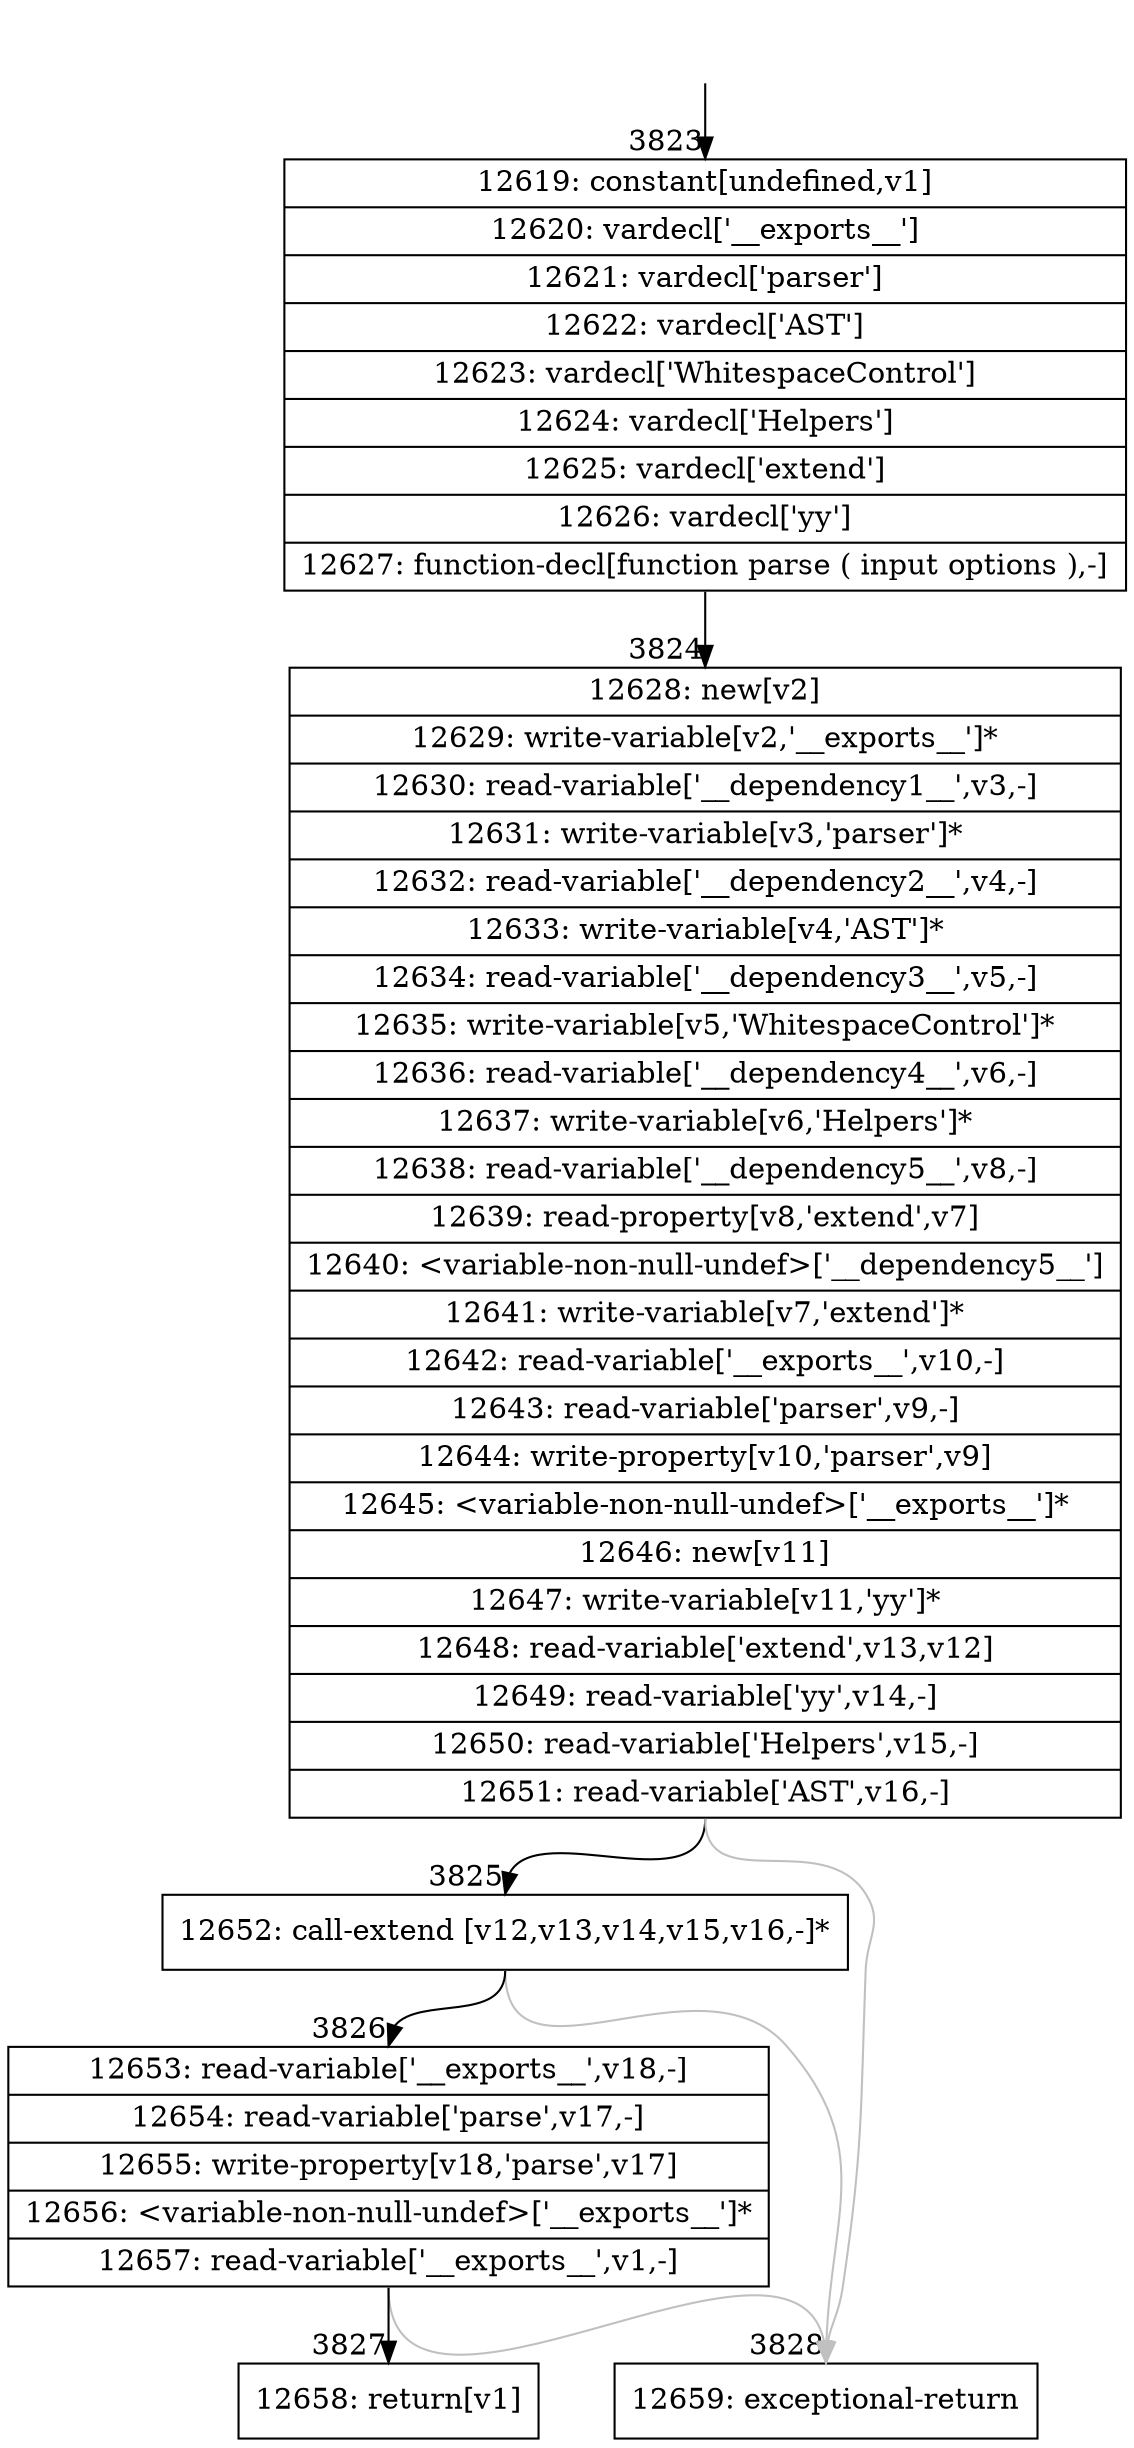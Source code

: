 digraph {
rankdir="TD"
BB_entry144[shape=none,label=""];
BB_entry144 -> BB3823 [tailport=s, headport=n, headlabel="    3823"]
BB3823 [shape=record label="{12619: constant[undefined,v1]|12620: vardecl['__exports__']|12621: vardecl['parser']|12622: vardecl['AST']|12623: vardecl['WhitespaceControl']|12624: vardecl['Helpers']|12625: vardecl['extend']|12626: vardecl['yy']|12627: function-decl[function parse ( input options ),-]}" ] 
BB3823 -> BB3824 [tailport=s, headport=n, headlabel="      3824"]
BB3824 [shape=record label="{12628: new[v2]|12629: write-variable[v2,'__exports__']*|12630: read-variable['__dependency1__',v3,-]|12631: write-variable[v3,'parser']*|12632: read-variable['__dependency2__',v4,-]|12633: write-variable[v4,'AST']*|12634: read-variable['__dependency3__',v5,-]|12635: write-variable[v5,'WhitespaceControl']*|12636: read-variable['__dependency4__',v6,-]|12637: write-variable[v6,'Helpers']*|12638: read-variable['__dependency5__',v8,-]|12639: read-property[v8,'extend',v7]|12640: \<variable-non-null-undef\>['__dependency5__']|12641: write-variable[v7,'extend']*|12642: read-variable['__exports__',v10,-]|12643: read-variable['parser',v9,-]|12644: write-property[v10,'parser',v9]|12645: \<variable-non-null-undef\>['__exports__']*|12646: new[v11]|12647: write-variable[v11,'yy']*|12648: read-variable['extend',v13,v12]|12649: read-variable['yy',v14,-]|12650: read-variable['Helpers',v15,-]|12651: read-variable['AST',v16,-]}" ] 
BB3824 -> BB3825 [tailport=s, headport=n, headlabel="      3825"]
BB3824 -> BB3828 [tailport=s, headport=n, color=gray, headlabel="      3828"]
BB3825 [shape=record label="{12652: call-extend [v12,v13,v14,v15,v16,-]*}" ] 
BB3825 -> BB3826 [tailport=s, headport=n, headlabel="      3826"]
BB3825 -> BB3828 [tailport=s, headport=n, color=gray]
BB3826 [shape=record label="{12653: read-variable['__exports__',v18,-]|12654: read-variable['parse',v17,-]|12655: write-property[v18,'parse',v17]|12656: \<variable-non-null-undef\>['__exports__']*|12657: read-variable['__exports__',v1,-]}" ] 
BB3826 -> BB3827 [tailport=s, headport=n, headlabel="      3827"]
BB3826 -> BB3828 [tailport=s, headport=n, color=gray]
BB3827 [shape=record label="{12658: return[v1]}" ] 
BB3828 [shape=record label="{12659: exceptional-return}" ] 
//#$~ 1940
}
